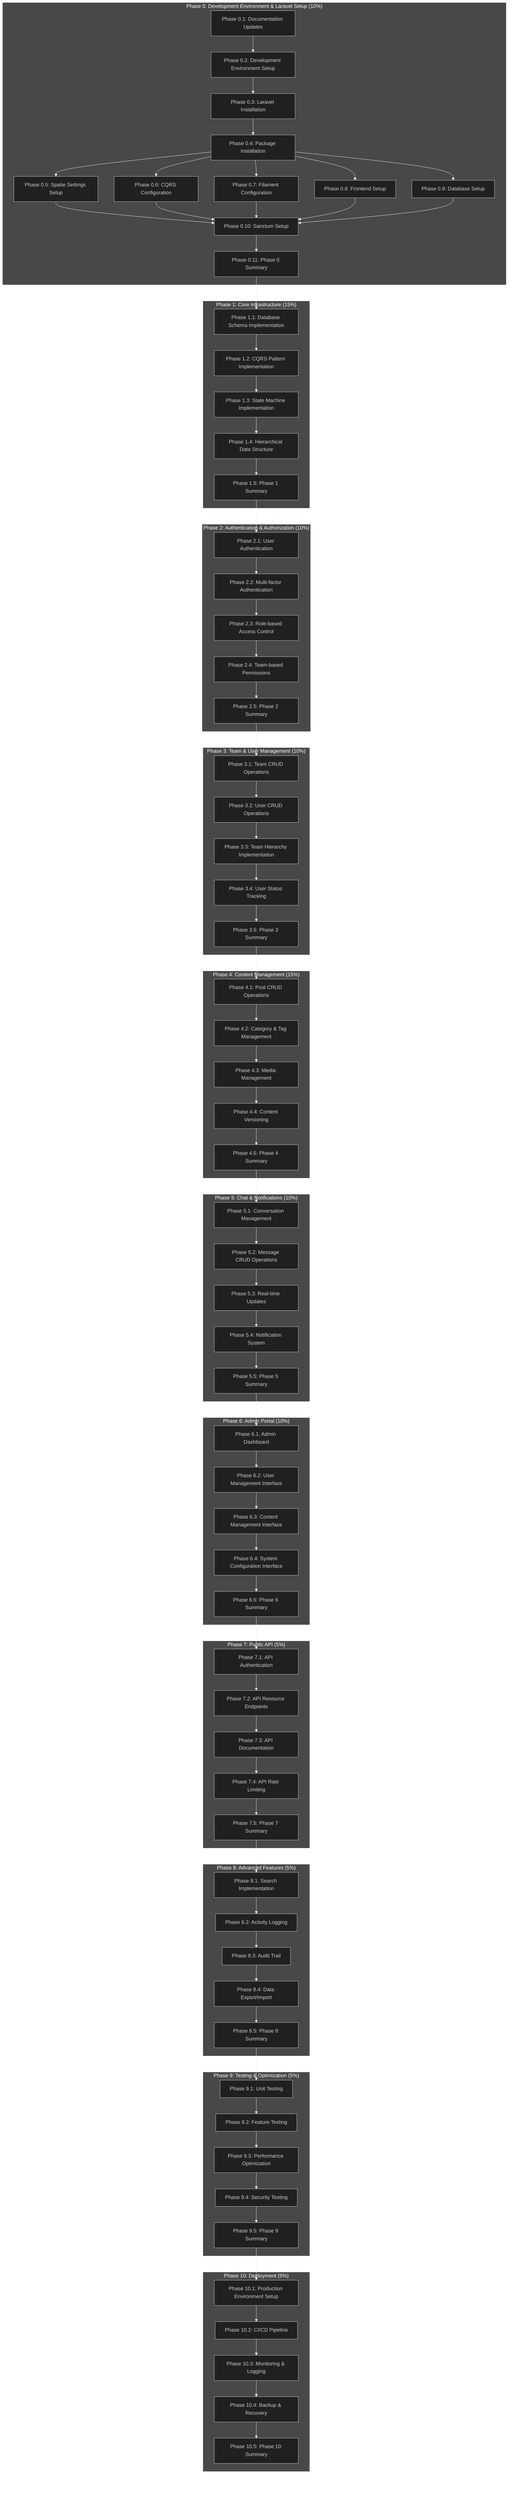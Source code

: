 %%{init: {'theme': 'dark', 'themeVariables': { 'primaryColor': '#2c3e50', 'primaryTextColor': '#ecf0f1', 'primaryBorderColor': '#7f8c8d', 'lineColor': '#ecf0f1', 'secondaryColor': '#34495e', 'tertiaryColor': '#282c34' }}}%%
flowchart TD
    %% Phase 0: Development Environment & Laravel Setup
    subgraph Phase0["Phase 0: Development Environment & Laravel Setup (10%)"]
        A[Phase 0.1: Documentation Updates] --> B[Phase 0.2: Development Environment Setup]
        B --> C[Phase 0.3: Laravel Installation]
        C --> D[Phase 0.4: Package Installation]
        D --> E[Phase 0.5: Spatie Settings Setup]
        D --> F[Phase 0.6: CQRS Configuration]
        D --> G[Phase 0.7: Filament Configuration]
        D --> H[Phase 0.8: Frontend Setup]
        D --> I[Phase 0.9: Database Setup]
        E & F & G & H & I --> J[Phase 0.10: Sanctum Setup]
        J --> K[Phase 0.11: Phase 0 Summary]
    end

    %% Phase 1: Core Infrastructure
    subgraph Phase1["Phase 1: Core Infrastructure (15%)"]
        L[Phase 1.1: Database Schema Implementation] --> M[Phase 1.2: CQRS Pattern Implementation]
        M --> N[Phase 1.3: State Machine Implementation]
        N --> O[Phase 1.4: Hierarchical Data Structure]
        O --> P[Phase 1.5: Phase 1 Summary]
    end

    %% Phase 2: Authentication & Authorization
    subgraph Phase2["Phase 2: Authentication & Authorization (10%)"]
        Q[Phase 2.1: User Authentication] --> R[Phase 2.2: Multi-factor Authentication]
        R --> S[Phase 2.3: Role-based Access Control]
        S --> T[Phase 2.4: Team-based Permissions]
        T --> U[Phase 2.5: Phase 2 Summary]
    end

    %% Phase 3: Team & User Management
    subgraph Phase3["Phase 3: Team & User Management (10%)"]
        V[Phase 3.1: Team CRUD Operations] --> W[Phase 3.2: User CRUD Operations]
        W --> X[Phase 3.3: Team Hierarchy Implementation]
        X --> Y[Phase 3.4: User Status Tracking]
        Y --> Z[Phase 3.5: Phase 3 Summary]
    end

    %% Phase 4: Content Management
    subgraph Phase4["Phase 4: Content Management (15%)"]
        AA[Phase 4.1: Post CRUD Operations] --> AB[Phase 4.2: Category & Tag Management]
        AB --> AC[Phase 4.3: Media Management]
        AC --> AD[Phase 4.4: Content Versioning]
        AD --> AE[Phase 4.5: Phase 4 Summary]
    end

    %% Phase 5: Chat & Notifications
    subgraph Phase5["Phase 5: Chat & Notifications (10%)"]
        AF[Phase 5.1: Conversation Management] --> AG[Phase 5.2: Message CRUD Operations]
        AG --> AH[Phase 5.3: Real-time Updates]
        AH --> AI[Phase 5.4: Notification System]
        AI --> AJ[Phase 5.5: Phase 5 Summary]
    end

    %% Phase 6: Admin Portal
    subgraph Phase6["Phase 6: Admin Portal (10%)"]
        AK[Phase 6.1: Admin Dashboard] --> AL[Phase 6.2: User Management Interface]
        AL --> AM[Phase 6.3: Content Management Interface]
        AM --> AN[Phase 6.4: System Configuration Interface]
        AN --> AO[Phase 6.5: Phase 6 Summary]
    end

    %% Phase 7: Public API
    subgraph Phase7["Phase 7: Public API (5%)"]
        AP[Phase 7.1: API Authentication] --> AQ[Phase 7.2: API Resource Endpoints]
        AQ --> AR[Phase 7.3: API Documentation]
        AR --> AS[Phase 7.4: API Rate Limiting]
        AS --> AT[Phase 7.5: Phase 7 Summary]
    end

    %% Phase 8: Advanced Features
    subgraph Phase8["Phase 8: Advanced Features (5%)"]
        AU[Phase 8.1: Search Implementation] --> AV[Phase 8.2: Activity Logging]
        AV --> AW[Phase 8.3: Audit Trail]
        AW --> AX[Phase 8.4: Data Export/Import]
        AX --> AY[Phase 8.5: Phase 8 Summary]
    end

    %% Phase 9: Testing & Optimization
    subgraph Phase9["Phase 9: Testing & Optimization (5%)"]
        AZ[Phase 9.1: Unit Testing] --> BA[Phase 9.2: Feature Testing]
        BA --> BB[Phase 9.3: Performance Optimization]
        BB --> BC[Phase 9.4: Security Testing]
        BC --> BD[Phase 9.5: Phase 9 Summary]
    end

    %% Phase 10: Deployment
    subgraph Phase10["Phase 10: Deployment (5%)"]
        BE[Phase 10.1: Production Environment Setup] --> BF[Phase 10.2: CI/CD Pipeline]
        BF --> BG[Phase 10.3: Monitoring & Logging]
        BG --> BH[Phase 10.4: Backup & Recovery]
        BH --> BI[Phase 10.5: Phase 10 Summary]
    end

    %% Phase dependencies
    K --> L
    P --> Q
    U --> V
    Z --> AA
    AE --> AF
    AJ --> AK
    AO --> AP
    AT --> AU
    AY --> AZ
    BD --> BE